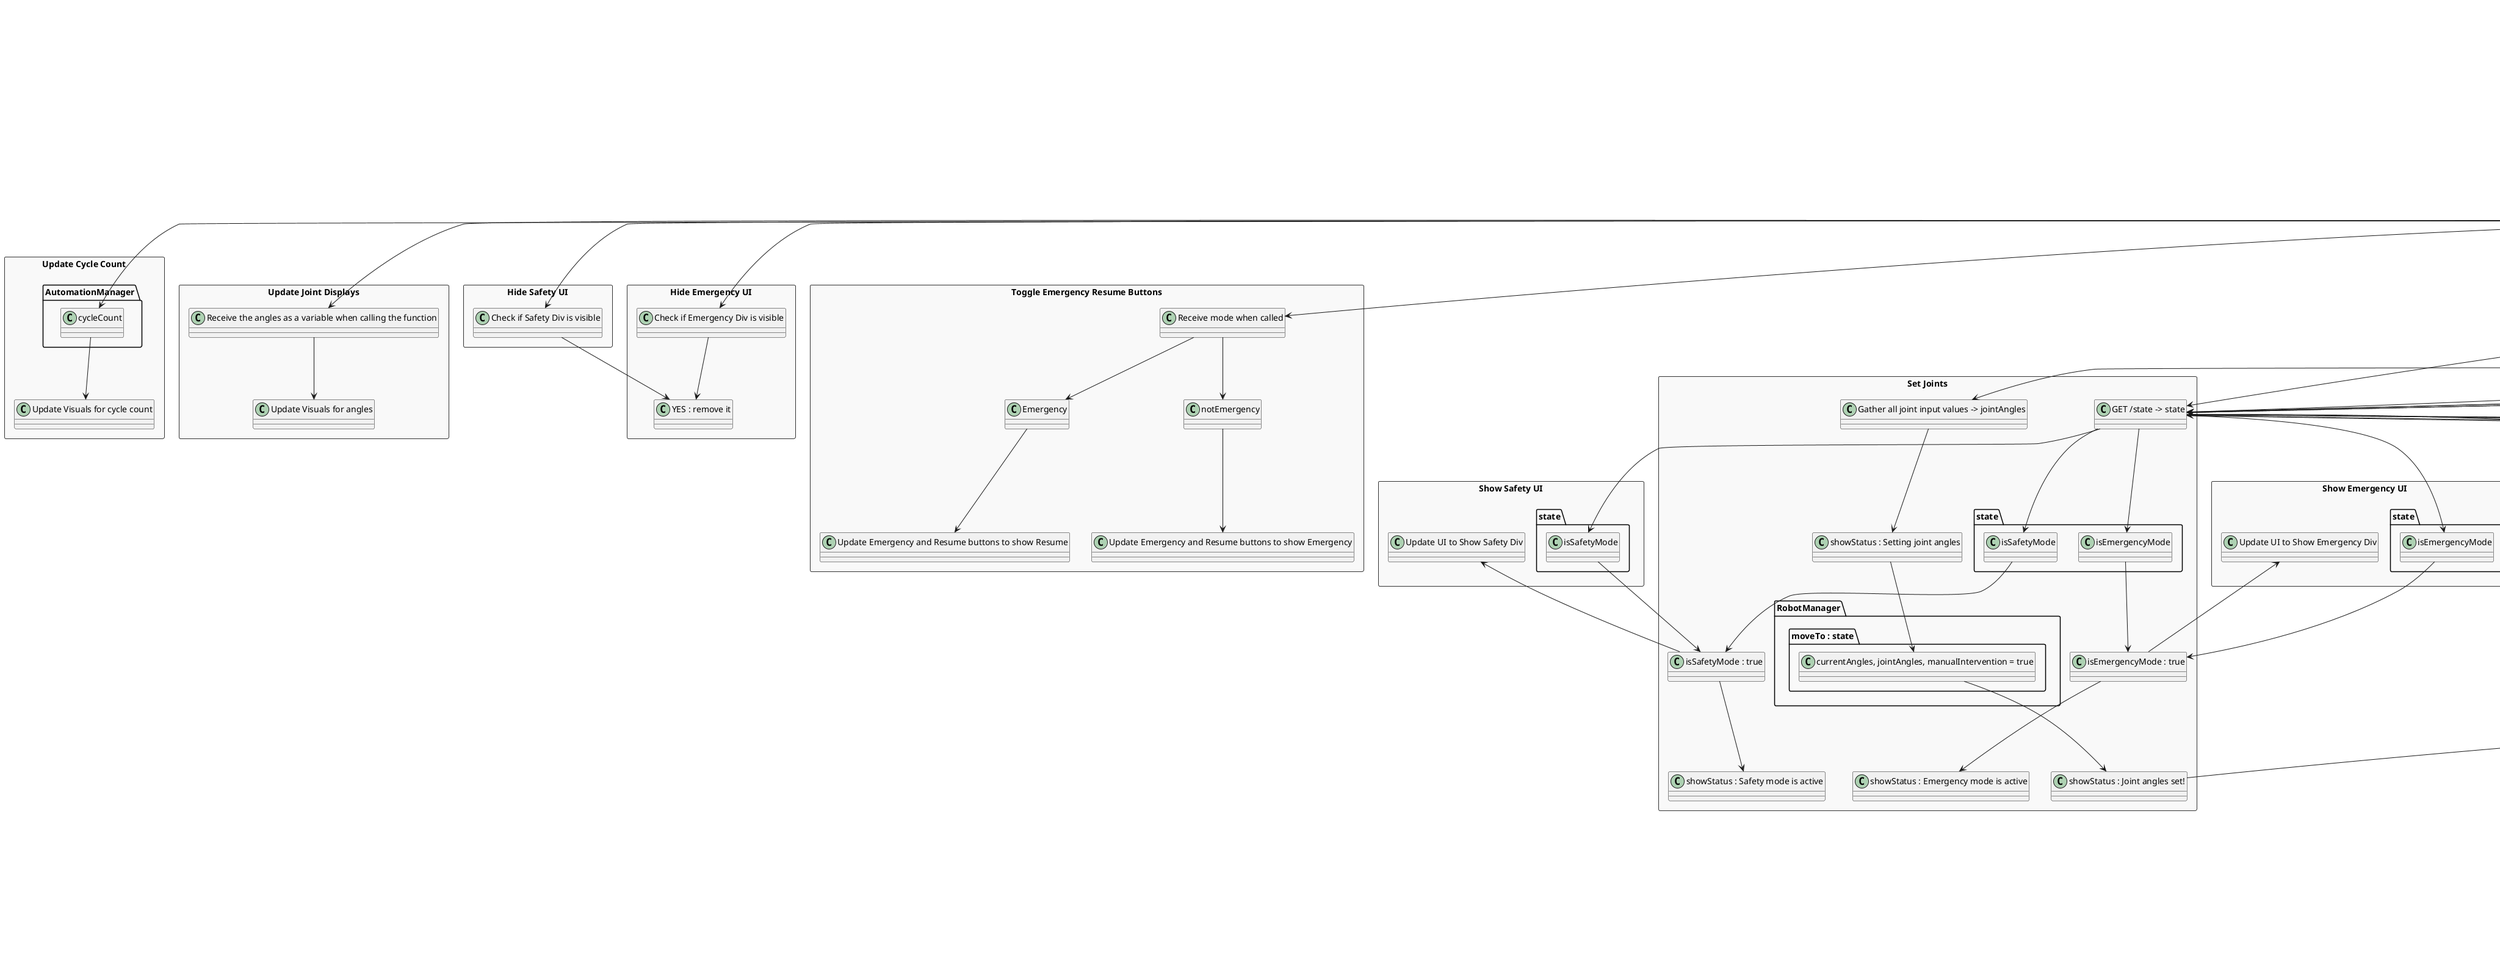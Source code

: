 @startuml

!define RECTANGLE rectangle
skinparam rectangle {
    BackgroundColor #F9F9F9
    BorderColor #333
}
RECTANGLE "UIManager Core" {
    UIManager --> handleResetScene
    UIManager --> handleStartAutomation
    UIManager --> handleStopAutomation
    UIManager --> handlePauseAutomation
    UIManager --> handleResumeAutomation
    UIManager --> handleResetJoints
    UIManager --> handleSetJoints
    UIManager --> handleEmergencyStop12345
    UIManager --> handleClearEmergency12345
    UIManager --> setAutomationStrategy
    UIManager --> handleLogControls
    UIManager --> updateBinCounts
    UIManager --> updateCycleCount
    UIManager --> updateAutomationStatus
    UIManager --> updateJointDisplays
    UIManager --> updateAutomationButtons
    UIManager --> updatePauseResumeButtons
    UIManager --> toggleOverrideControls
    UIManager --> showEmergencyUI
    UIManager --> hideEmergencyUI
    UIManager --> showSafetyUI
    UIManager --> hideSafetyUI
    UIManager --> toggleEmergencyResumeButtons
    UIManager --> showStatus
    UIManager --> showToast
}

RECTANGLE "Reset Scene" {
    handleResetScene --> "showStatus : Restarting scene..."
    "showStatus : Restarting scene..." --> "POST /reset -> resetData"
    "POST /reset : resetData" --> "POST /angles : current_angles = resetData.targetAngles"
    "POST /angles : current_angles = resetData.targetAngles" --> "POST /moving : is_moving = false"
    "POST /moving : is_moving = false" --> "POST /pause : is_paused = false"
    "POST /pause : is_paused = false" --> "POST /stop : is_stopped = false"
    "POST /stop : is_stopped = false" --> "POST /emergency : is_emergency = false"
    "POST /emergency : is_emergency = false" --> "POST /safety : is_emergency = false"
    "POST /safety : is_emergency = false" --> "updateJointDisplays : resetData.currentAngles"
    "updateJointDisplays : resetData.currentAngles" --> updateAutomationStatus
    updateAutomationStatus --> updateAutomationButtons
    updateAutomationButtons --> toggleOverrideControls
    toggleOverrideControls --> RobotManager.SceneManager.reset
}

' ---- Start Automation ----
RECTANGLE "Start Automation"{
    handleStartAutomation --> "showStatus : Starting automation..."
    "showStatus : Starting automation..." --> AutomationManager.BinManager.isEmpty
    AutomationManager.BinManager.isEmpty --> "isEmpty : false"
    AutomationManager.BinManager.isEmpty --> "isEmpty : true"
    "isEmpty : false" --> "POST /moving : is_moving = true"
    "POST /moving : is_moving = true" --> "AutomationManager.cycleCount = 0"
    "AutomationManager.cycleCount = 0" --> AutomationManager.automationLoop
    AutomationManager.automationLoop --> updateAutomationButtons
    updateAutomationButtons --> toggleOverrideControls
    toggleOverrideControls --> "showStatus : Automation Starting..."
    "isEmpty : true" --> "throw Error : No objects to move - reset the scene first"
}

' ---- Stop Automation ----
RECTANGLE "Stop Automation"{
    handleStopAutomation --> "showStatus : Stopping automation..."
    "showStatus : Stopping automation..." --> "POST /stop : is_stopped = true"
    "POST /stop : is_stopped = true" --> "Wait for AutomationManager.automationLoop cycle to finish"
    "Wait for AutomationManager.automationLoop cycle to finish" --> "POST /moving : is_moving = false"
    "POST /moving : is_moving = false" --> "POST /stop : is_stopped = false"
    "POST /stop : is_stopped = false" --> "log: ✅ Automation stopped"
    "log: ✅ Automation stopped" --> updateAutomationButtons
    updateAutomationButtons --> toggleOverrideControls
    toggleOverrideControls --> "showStatus : Automation Stopped"
}

' ---- Pause Automation ----
RECTANGLE "Pause Automation"{
    handlePauseAutomation --> "POST /pause : is_paused = true"
    "POST /pause : is_paused = true" --> "POST /moving : is_moving = false"
    "POST /moving : is_moving = false" --> updateAutomationStatus
    updateAutomationStatus --> updatePauseResumeButtons
    updatePauseResumeButtons --> toggleOverrideControls
    toggleOverrideControls --> "showStatus : Automation Paused"
}

' ---- Resume Automation ----
RECTANGLE "Resume Automation"{
    handleResumeAutomation --> "POST /pause : is_paused = false"
    "POST /pause : is_paused = false" --> "POST /moving : is_moving = true"
    "POST /moving : is_moving = true" --> updateAutomationStatus
    updateAutomationStatus --> toggleOverrideControls
    toggleOverrideControls --> updateAutomationButtons
    toggleOverrideControls --> updatePauseResumeButtons
    updatePauseResumeButtons --> "showStatus : Automation Resumed"
}

' ---- Reset Joints ----
RECTANGLE "Reset Joints"{
    handleResetJoints --> "showStatus : Resetting robot..."
    "showStatus : Resetting robot..." --> "POST /moving : is_moving = true"
    "POST /moving : is_moving = true" --> toggleOverrideControls
    toggleOverrideControls --> "POST /reset -> resetData"
    "POST /reset -> resetData" --> "Check if Shoulder rotation is greater than 50 degrees"
    "Check if Shoulder rotation is greater than 50 degrees" --> "YES : RobotManager.moveToSaferPosition"
    "YES : RobotManager.moveToSaferPosition" --> "NO : Update Shoulder rotation display"
    "Check if Shoulder rotation is greater than 50 degrees" --> "NO : Update Shoulder rotation display"
    "NO : Update Shoulder rotation display" --> "RobotManager.moveTo : resetData.targetAngles"
    "RobotManager.moveTo : resetData.targetAngles" --> toggleOverrideControls
    toggleOverrideControls --> "showStatus : Robot reset!"
}

' ---- Set Joints ----
RECTANGLE "Set Joints"{
    handleSetJoints --> "GET /state -> state"
    "GET /state -> state" --> state.isEmergencyMode
    state.isEmergencyMode --> "isEmergencyMode : true"
    "isEmergencyMode : true" --> "showStatus : Emergency mode is active"
    "GET /state -> state" --> state.isSafetyMode
    state.isSafetyMode --> "isSafetyMode : true"
    "isSafetyMode : true" --> "showStatus : Safety mode is active"
    "GET /state -> state" --> "POST /moving : is_moving = true"
    "POST /moving : is_moving = true" --> toggleOverrideControls
    toggleOverrideControls --> "Gather all joint input values -> jointAngles"
    "Gather all joint input values -> jointAngles" --> "showStatus : Setting joint angles..."
    "showStatus : Setting joint angles..." --> "RobotManager.moveTo : state.currentAngles, jointAngles, manualIntervention = true"
    "RobotManager.moveTo : state.currentAngles, jointAngles, manualIntervention = true" --> "showStatus : Joint angles set!"
    "showStatus : Joint angles set!" --> toggleOverrideControls
}

' ---- Update Bin Counts ----
RECTANGLE "Update Bin Counts"{
    updateBinCounts --> AutomationManager.BinManager.getBinCounts
    AutomationManager.BinManager.getBinCounts --> "Update Visuals for left bin"
    AutomationManager.BinManager.getBinCounts --> "Update Visuals for right bin"
}

' ---- Update Cycle Count ----
RECTANGLE "Update Cycle Count"{
    updateCycleCount --> AutomationManager.cycleCount
    AutomationManager.cycleCount --> "Update Visuals for cycle count"
}

' ---- Update Automation Status ----
RECTANGLE "Update Automation Status"{
    updateAutomationStatus --> "GET /state -> state"
    "GET /state -> state" --> state.isMoving
    state.isMoving --> "isMoving : true"
    "isMoving : true" --> "Update Automation Status to Moving"
    state.isMoving --> "isMoving : false"
    "isMoving : false" --> "Update Automation Status to Idle"
}

' ---- Update Joint Displays ----
RECTANGLE "Update Joint Displays"{
    updateJointDisplays --> "Receive the angles as a variable when calling the function"
    "Receive the angles as a variable when calling the function" --> "Update Visuals for angles"
}

' ---- Update Automation Buttons ----
RECTANGLE "Update Automation Buttons"{
    updateAutomationButtons --> "GET /state -> state"
    "GET /state -> state" --> state.isMoving
    state.isMoving --> "isMoving : true"
    "isMoving : true" --> "Disable Automation Start button"
    "Disable Automation Start button" --> "Enable Automation Stop button"
    "Enable Automation Stop button" --> updatePauseResumeButtons
    state.isMoving --> "isMoving : false"
    "isMoving : false" --> "Enable Automation Start button"
    "Enable Automation Start button" --> "Disable Automation Stop button"
    "Disable Automation Stop button" --> updatePauseResumeButtons
}

' ---- Update Pause Resume Buttons ----
RECTANGLE "Update Pause Resume Buttons"{
    updatePauseResumeButtons --> "GET /state -> state"
    "GET /state -> state" --> "state.isPaused and state.isMoving"
    "state.isPaused and state.isMoving" --> "isPaused : true"
    "isPaused : true" --> "Update Pause Resume Buttons to Resume"
    "state.isPaused and state.isMoving" --> "isPaused : false and isMoving : true"
    "isPaused : false and isMoving : true" --> "Update Pause Resume Buttons to Pause"
    "state.isPaused and state.isMoving" --> "isMoving : false"
    "isMoving : false" --> "Update Pause Resume Buttons to Pause but Disabled"
}

' ---- Toggle Override Controls ----
RECTANGLE "Toggle Override Controls"{
    toggleOverrideControls --> "GET /state -> state"
    "GET /state -> state" --> state.isMoving
    state.isMoving --> "isMoving : true"
    "isMoving : true" --> "Update Override Controls to Disable"
    state.isMoving --> "isMoving : false"
    "isMoving : false" --> "Update Override Controls to Enable"
}

' ---- Show Emergency UI ----
RECTANGLE "Show Emergency UI"{
    showEmergencyUI --> "GET /state -> state"
    "GET /state -> state" --> state.isEmergencyMode
    state.isEmergencyMode --> "isEmergencyMode : true"
    "isEmergencyMode : true" --> "Update UI to Show Emergency Div"
}

' ---- Hide Emergency UI ----
RECTANGLE "Hide Emergency UI"{
    hideEmergencyUI --> "Check if Emergency Div is visible"
    "Check if Emergency Div is visible" --> "YES : remove it"
}

' ---- Show Safety UI ----
RECTANGLE "Show Safety UI"{
    showSafetyUI --> "GET /state -> state"
    "GET /state -> state" --> state.isSafetyMode
    state.isSafetyMode --> "isSafetyMode : true"
    "isSafetyMode : true" --> "Update UI to Show Safety Div"
}

' ---- Hide Safety UI ----
RECTANGLE "Hide Safety UI"{
    hideSafetyUI --> "Check if Safety Div is visible"
    "Check if Safety Div is visible" --> "YES : remove it"
}

' ---- Toggle Emergency Resume Buttons ----
RECTANGLE "Toggle Emergency Resume Buttons"{
    toggleEmergencyResumeButtons --> "Receive mode when called"
    "Receive mode when called" --> Emergency
    Emergency --> "Update Emergency and Resume buttons to show Resume"
    "Receive mode when called" --> notEmergency
    notEmergency --> "Update Emergency and Resume buttons to show Emergency"
}

' ---- Show Status ----
RECTANGLE "Show Status"{
    showStatus --> "Console log the provided message"
    "Console log the provided message" --> showToast
}

' ---- Show Toast ----
RECTANGLE "Show Toast"{
    showToast --> "Display the toast notification"
}

@enduml
